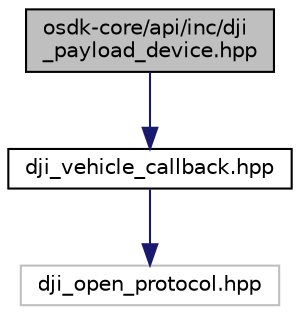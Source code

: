 digraph "osdk-core/api/inc/dji_payload_device.hpp"
{
 // INTERACTIVE_SVG=YES
 // LATEX_PDF_SIZE
  edge [fontname="Helvetica",fontsize="10",labelfontname="Helvetica",labelfontsize="10"];
  node [fontname="Helvetica",fontsize="10",shape=record];
  Node0 [label="osdk-core/api/inc/dji\l_payload_device.hpp",height=0.2,width=0.4,color="black", fillcolor="grey75", style="filled", fontcolor="black",tooltip="Implementation of DJI Payload Device Abstraction."];
  Node0 -> Node1 [color="midnightblue",fontsize="10",style="solid",fontname="Helvetica"];
  Node1 [label="dji_vehicle_callback.hpp",height=0.2,width=0.4,color="black", fillcolor="white", style="filled",URL="$dji__vehicle__callback_8hpp.html",tooltip="Type definition for new Vehicle-style callbacks."];
  Node1 -> Node2 [color="midnightblue",fontsize="10",style="solid",fontname="Helvetica"];
  Node2 [label="dji_open_protocol.hpp",height=0.2,width=0.4,color="grey75", fillcolor="white", style="filled",tooltip=" "];
}
